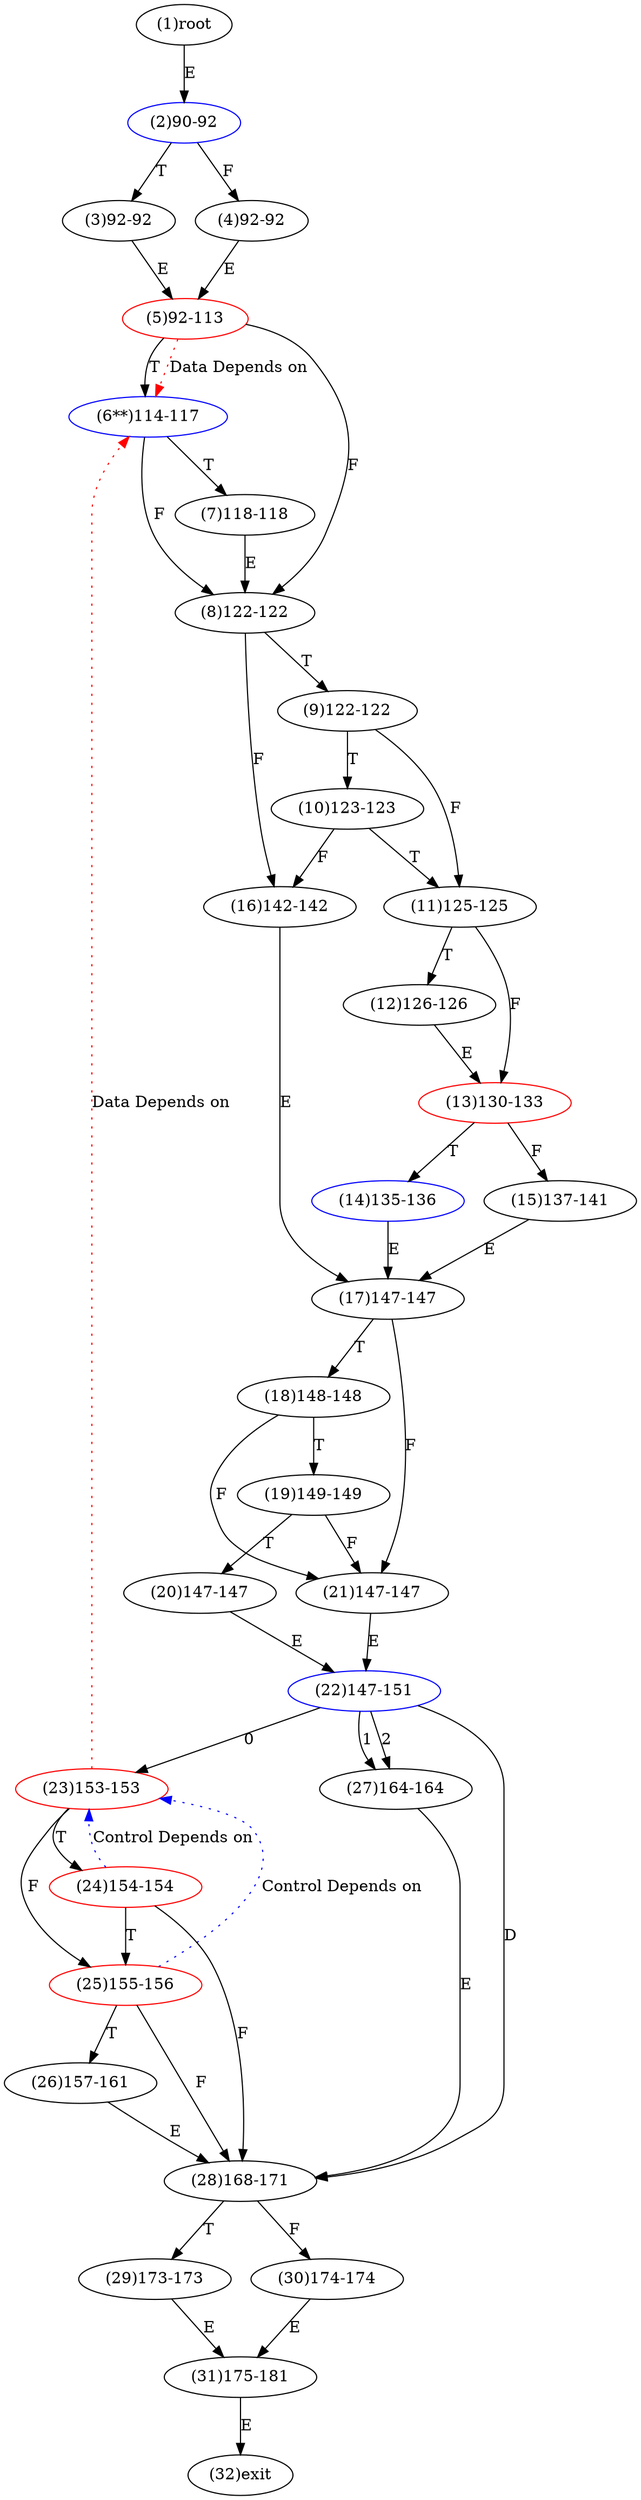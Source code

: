 digraph "" { 
1[ label="(1)root"];
2[ label="(2)90-92",color=blue];
3[ label="(3)92-92"];
4[ label="(4)92-92"];
5[ label="(5)92-113",color=red];
6[ label="(6**)114-117",color=blue];
7[ label="(7)118-118"];
8[ label="(8)122-122"];
9[ label="(9)122-122"];
10[ label="(10)123-123"];
11[ label="(11)125-125"];
12[ label="(12)126-126"];
13[ label="(13)130-133",color=red];
14[ label="(14)135-136",color=blue];
15[ label="(15)137-141"];
17[ label="(17)147-147"];
16[ label="(16)142-142"];
19[ label="(19)149-149"];
18[ label="(18)148-148"];
21[ label="(21)147-147"];
20[ label="(20)147-147"];
23[ label="(23)153-153",color=red];
22[ label="(22)147-151",color=blue];
25[ label="(25)155-156",color=red];
24[ label="(24)154-154",color=red];
27[ label="(27)164-164"];
26[ label="(26)157-161"];
29[ label="(29)173-173"];
28[ label="(28)168-171"];
31[ label="(31)175-181"];
30[ label="(30)174-174"];
32[ label="(32)exit"];
1->2[ label="E"];
2->4[ label="F"];
2->3[ label="T"];
3->5[ label="E"];
4->5[ label="E"];
5->8[ label="F"];
5->6[ label="T"];
6->8[ label="F"];
6->7[ label="T"];
7->8[ label="E"];
8->16[ label="F"];
8->9[ label="T"];
9->11[ label="F"];
9->10[ label="T"];
10->16[ label="F"];
10->11[ label="T"];
11->13[ label="F"];
11->12[ label="T"];
12->13[ label="E"];
13->15[ label="F"];
13->14[ label="T"];
14->17[ label="E"];
15->17[ label="E"];
16->17[ label="E"];
17->21[ label="F"];
17->18[ label="T"];
18->21[ label="F"];
18->19[ label="T"];
19->21[ label="F"];
19->20[ label="T"];
20->22[ label="E"];
21->22[ label="E"];
22->23[ label="0"];
22->27[ label="1"];
22->27[ label="2"];
22->28[ label="D"];
23->25[ label="F"];
23->24[ label="T"];
24->28[ label="F"];
24->25[ label="T"];
25->28[ label="F"];
25->26[ label="T"];
26->28[ label="E"];
27->28[ label="E"];
28->30[ label="F"];
28->29[ label="T"];
29->31[ label="E"];
30->31[ label="E"];
31->32[ label="E"];
5->6[ color="red" label="Data Depends on" style = dotted ];
23->6[ color="red" label="Data Depends on" style = dotted ];
25->23[ color="blue" label="Control Depends on" style = dotted ];
24->23[ color="blue" label="Control Depends on" style = dotted ];
}